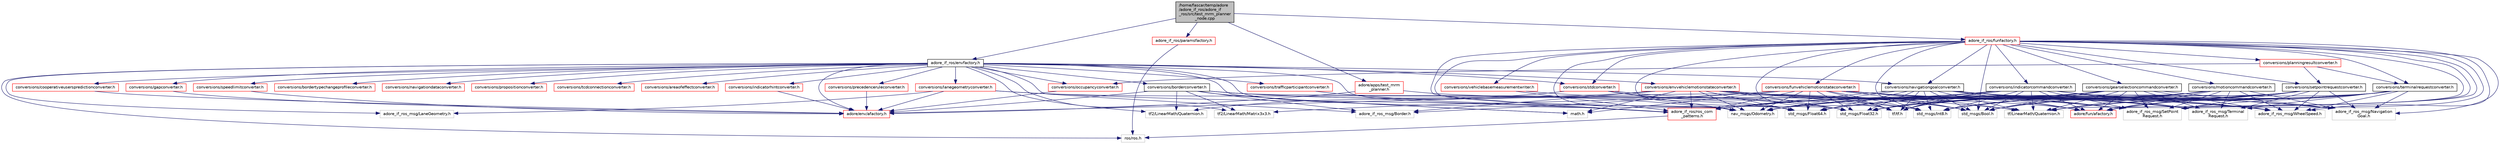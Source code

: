 digraph "/home/fascar/temp/adore/adore_if_ros/adore_if_ros/src/test_mrm_planner_node.cpp"
{
 // LATEX_PDF_SIZE
  edge [fontname="Helvetica",fontsize="10",labelfontname="Helvetica",labelfontsize="10"];
  node [fontname="Helvetica",fontsize="10",shape=record];
  Node1 [label="/home/fascar/temp/adore\l/adore_if_ros/adore_if\l_ros/src/test_mrm_planner\l_node.cpp",height=0.2,width=0.4,color="black", fillcolor="grey75", style="filled", fontcolor="black",tooltip=" "];
  Node1 -> Node2 [color="midnightblue",fontsize="10",style="solid",fontname="Helvetica"];
  Node2 [label="adore_if_ros/envfactory.h",height=0.2,width=0.4,color="black", fillcolor="white", style="filled",URL="$envfactory_8h.html",tooltip=" "];
  Node2 -> Node3 [color="midnightblue",fontsize="10",style="solid",fontname="Helvetica"];
  Node3 [label="math.h",height=0.2,width=0.4,color="grey75", fillcolor="white", style="filled",tooltip=" "];
  Node2 -> Node4 [color="midnightblue",fontsize="10",style="solid",fontname="Helvetica"];
  Node4 [label="ros/ros.h",height=0.2,width=0.4,color="grey75", fillcolor="white", style="filled",tooltip=" "];
  Node2 -> Node5 [color="midnightblue",fontsize="10",style="solid",fontname="Helvetica"];
  Node5 [label="adore/env/afactory.h",height=0.2,width=0.4,color="red", fillcolor="white", style="filled",URL="$env_2include_2adore_2env_2afactory_8h.html",tooltip=" "];
  Node2 -> Node85 [color="midnightblue",fontsize="10",style="solid",fontname="Helvetica"];
  Node85 [label="adore_if_ros/ros_com\l_patterns.h",height=0.2,width=0.4,color="red", fillcolor="white", style="filled",URL="$ros__com__patterns_8h.html",tooltip=" "];
  Node85 -> Node4 [color="midnightblue",fontsize="10",style="solid",fontname="Helvetica"];
  Node2 -> Node86 [color="midnightblue",fontsize="10",style="solid",fontname="Helvetica"];
  Node86 [label="adore_if_ros_msg/Border.h",height=0.2,width=0.4,color="grey75", fillcolor="white", style="filled",tooltip=" "];
  Node2 -> Node87 [color="midnightblue",fontsize="10",style="solid",fontname="Helvetica"];
  Node87 [label="adore_if_ros_msg/LaneGeometry.h",height=0.2,width=0.4,color="grey75", fillcolor="white", style="filled",tooltip=" "];
  Node2 -> Node88 [color="midnightblue",fontsize="10",style="solid",fontname="Helvetica"];
  Node88 [label="nav_msgs/Odometry.h",height=0.2,width=0.4,color="grey75", fillcolor="white", style="filled",tooltip=" "];
  Node2 -> Node89 [color="midnightblue",fontsize="10",style="solid",fontname="Helvetica"];
  Node89 [label="tf2/LinearMath/Quaternion.h",height=0.2,width=0.4,color="grey75", fillcolor="white", style="filled",tooltip=" "];
  Node2 -> Node90 [color="midnightblue",fontsize="10",style="solid",fontname="Helvetica"];
  Node90 [label="tf2/LinearMath/Matrix3x3.h",height=0.2,width=0.4,color="grey75", fillcolor="white", style="filled",tooltip=" "];
  Node2 -> Node91 [color="midnightblue",fontsize="10",style="solid",fontname="Helvetica"];
  Node91 [label="conversions/trafficparticipantconverter.h",height=0.2,width=0.4,color="red", fillcolor="white", style="filled",URL="$trafficparticipantconverter_8h.html",tooltip=" "];
  Node91 -> Node85 [color="midnightblue",fontsize="10",style="solid",fontname="Helvetica"];
  Node2 -> Node96 [color="midnightblue",fontsize="10",style="solid",fontname="Helvetica"];
  Node96 [label="conversions/borderconverter.h",height=0.2,width=0.4,color="black", fillcolor="white", style="filled",URL="$borderconverter_8h.html",tooltip=" "];
  Node96 -> Node97 [color="midnightblue",fontsize="10",style="solid",fontname="Helvetica"];
  Node97 [label="tf/tf.h",height=0.2,width=0.4,color="grey75", fillcolor="white", style="filled",tooltip=" "];
  Node96 -> Node98 [color="midnightblue",fontsize="10",style="solid",fontname="Helvetica"];
  Node98 [label="tf/LinearMath/Quaternion.h",height=0.2,width=0.4,color="grey75", fillcolor="white", style="filled",tooltip=" "];
  Node96 -> Node3 [color="midnightblue",fontsize="10",style="solid",fontname="Helvetica"];
  Node96 -> Node5 [color="midnightblue",fontsize="10",style="solid",fontname="Helvetica"];
  Node96 -> Node89 [color="midnightblue",fontsize="10",style="solid",fontname="Helvetica"];
  Node96 -> Node90 [color="midnightblue",fontsize="10",style="solid",fontname="Helvetica"];
  Node96 -> Node86 [color="midnightblue",fontsize="10",style="solid",fontname="Helvetica"];
  Node96 -> Node88 [color="midnightblue",fontsize="10",style="solid",fontname="Helvetica"];
  Node2 -> Node99 [color="midnightblue",fontsize="10",style="solid",fontname="Helvetica"];
  Node99 [label="conversions/bordertypechangeprofileconverter.h",height=0.2,width=0.4,color="red", fillcolor="white", style="filled",URL="$bordertypechangeprofileconverter_8h.html",tooltip=" "];
  Node2 -> Node101 [color="midnightblue",fontsize="10",style="solid",fontname="Helvetica"];
  Node101 [label="conversions/envvehiclemotionstateconverter.h",height=0.2,width=0.4,color="red", fillcolor="white", style="filled",URL="$envvehiclemotionstateconverter_8h.html",tooltip=" "];
  Node101 -> Node3 [color="midnightblue",fontsize="10",style="solid",fontname="Helvetica"];
  Node101 -> Node97 [color="midnightblue",fontsize="10",style="solid",fontname="Helvetica"];
  Node101 -> Node5 [color="midnightblue",fontsize="10",style="solid",fontname="Helvetica"];
  Node101 -> Node85 [color="midnightblue",fontsize="10",style="solid",fontname="Helvetica"];
  Node101 -> Node86 [color="midnightblue",fontsize="10",style="solid",fontname="Helvetica"];
  Node101 -> Node102 [color="midnightblue",fontsize="10",style="solid",fontname="Helvetica"];
  Node102 [label="adore_if_ros_msg/Navigation\lGoal.h",height=0.2,width=0.4,color="grey75", fillcolor="white", style="filled",tooltip=" "];
  Node101 -> Node103 [color="midnightblue",fontsize="10",style="solid",fontname="Helvetica"];
  Node103 [label="adore_if_ros_msg/SetPoint\lRequest.h",height=0.2,width=0.4,color="grey75", fillcolor="white", style="filled",tooltip=" "];
  Node101 -> Node104 [color="midnightblue",fontsize="10",style="solid",fontname="Helvetica"];
  Node104 [label="adore_if_ros_msg/Terminal\lRequest.h",height=0.2,width=0.4,color="grey75", fillcolor="white", style="filled",tooltip=" "];
  Node101 -> Node105 [color="midnightblue",fontsize="10",style="solid",fontname="Helvetica"];
  Node105 [label="adore_if_ros_msg/WheelSpeed.h",height=0.2,width=0.4,color="grey75", fillcolor="white", style="filled",tooltip=" "];
  Node101 -> Node106 [color="midnightblue",fontsize="10",style="solid",fontname="Helvetica"];
  Node106 [label="std_msgs/Float64.h",height=0.2,width=0.4,color="grey75", fillcolor="white", style="filled",tooltip=" "];
  Node101 -> Node107 [color="midnightblue",fontsize="10",style="solid",fontname="Helvetica"];
  Node107 [label="std_msgs/Float32.h",height=0.2,width=0.4,color="grey75", fillcolor="white", style="filled",tooltip=" "];
  Node101 -> Node108 [color="midnightblue",fontsize="10",style="solid",fontname="Helvetica"];
  Node108 [label="std_msgs/Int8.h",height=0.2,width=0.4,color="grey75", fillcolor="white", style="filled",tooltip=" "];
  Node101 -> Node109 [color="midnightblue",fontsize="10",style="solid",fontname="Helvetica"];
  Node109 [label="std_msgs/Bool.h",height=0.2,width=0.4,color="grey75", fillcolor="white", style="filled",tooltip=" "];
  Node101 -> Node88 [color="midnightblue",fontsize="10",style="solid",fontname="Helvetica"];
  Node2 -> Node110 [color="midnightblue",fontsize="10",style="solid",fontname="Helvetica"];
  Node110 [label="conversions/navigationdataconverter.h",height=0.2,width=0.4,color="red", fillcolor="white", style="filled",URL="$navigationdataconverter_8h.html",tooltip=" "];
  Node2 -> Node112 [color="midnightblue",fontsize="10",style="solid",fontname="Helvetica"];
  Node112 [label="conversions/navigationgoalconverter.h",height=0.2,width=0.4,color="black", fillcolor="white", style="filled",URL="$navigationgoalconverter_8h.html",tooltip=" "];
  Node112 -> Node113 [color="midnightblue",fontsize="10",style="solid",fontname="Helvetica"];
  Node113 [label="adore/fun/afactory.h",height=0.2,width=0.4,color="red", fillcolor="white", style="filled",URL="$fun_2include_2adore_2fun_2afactory_8h.html",tooltip=" "];
  Node112 -> Node85 [color="midnightblue",fontsize="10",style="solid",fontname="Helvetica"];
  Node112 -> Node102 [color="midnightblue",fontsize="10",style="solid",fontname="Helvetica"];
  Node112 -> Node103 [color="midnightblue",fontsize="10",style="solid",fontname="Helvetica"];
  Node112 -> Node104 [color="midnightblue",fontsize="10",style="solid",fontname="Helvetica"];
  Node112 -> Node105 [color="midnightblue",fontsize="10",style="solid",fontname="Helvetica"];
  Node112 -> Node97 [color="midnightblue",fontsize="10",style="solid",fontname="Helvetica"];
  Node112 -> Node98 [color="midnightblue",fontsize="10",style="solid",fontname="Helvetica"];
  Node112 -> Node106 [color="midnightblue",fontsize="10",style="solid",fontname="Helvetica"];
  Node112 -> Node107 [color="midnightblue",fontsize="10",style="solid",fontname="Helvetica"];
  Node112 -> Node108 [color="midnightblue",fontsize="10",style="solid",fontname="Helvetica"];
  Node112 -> Node109 [color="midnightblue",fontsize="10",style="solid",fontname="Helvetica"];
  Node112 -> Node88 [color="midnightblue",fontsize="10",style="solid",fontname="Helvetica"];
  Node2 -> Node132 [color="midnightblue",fontsize="10",style="solid",fontname="Helvetica"];
  Node132 [label="conversions/precedenceruleconverter.h",height=0.2,width=0.4,color="red", fillcolor="white", style="filled",URL="$precedenceruleconverter_8h.html",tooltip=" "];
  Node132 -> Node5 [color="midnightblue",fontsize="10",style="solid",fontname="Helvetica"];
  Node2 -> Node134 [color="midnightblue",fontsize="10",style="solid",fontname="Helvetica"];
  Node134 [label="conversions/propositionconverter.h",height=0.2,width=0.4,color="red", fillcolor="white", style="filled",URL="$propositionconverter_8h.html",tooltip=" "];
  Node2 -> Node136 [color="midnightblue",fontsize="10",style="solid",fontname="Helvetica"];
  Node136 [label="conversions/tcdconnectionconverter.h",height=0.2,width=0.4,color="red", fillcolor="white", style="filled",URL="$tcdconnectionconverter_8h.html",tooltip=" "];
  Node2 -> Node138 [color="midnightblue",fontsize="10",style="solid",fontname="Helvetica"];
  Node138 [label="conversions/occupancyconverter.h",height=0.2,width=0.4,color="red", fillcolor="white", style="filled",URL="$occupancyconverter_8h.html",tooltip=" "];
  Node138 -> Node5 [color="midnightblue",fontsize="10",style="solid",fontname="Helvetica"];
  Node2 -> Node140 [color="midnightblue",fontsize="10",style="solid",fontname="Helvetica"];
  Node140 [label="conversions/lanegeometryconverter.h",height=0.2,width=0.4,color="red", fillcolor="white", style="filled",URL="$lanegeometryconverter_8h.html",tooltip=" "];
  Node140 -> Node5 [color="midnightblue",fontsize="10",style="solid",fontname="Helvetica"];
  Node140 -> Node85 [color="midnightblue",fontsize="10",style="solid",fontname="Helvetica"];
  Node140 -> Node87 [color="midnightblue",fontsize="10",style="solid",fontname="Helvetica"];
  Node140 -> Node106 [color="midnightblue",fontsize="10",style="solid",fontname="Helvetica"];
  Node2 -> Node151 [color="midnightblue",fontsize="10",style="solid",fontname="Helvetica"];
  Node151 [label="conversions/speedlimitconverter.h",height=0.2,width=0.4,color="red", fillcolor="white", style="filled",URL="$speedlimitconverter_8h.html",tooltip=" "];
  Node151 -> Node5 [color="midnightblue",fontsize="10",style="solid",fontname="Helvetica"];
  Node2 -> Node154 [color="midnightblue",fontsize="10",style="solid",fontname="Helvetica"];
  Node154 [label="conversions/areaofeffectconverter.h",height=0.2,width=0.4,color="red", fillcolor="white", style="filled",URL="$areaofeffectconverter_8h.html",tooltip=" "];
  Node2 -> Node156 [color="midnightblue",fontsize="10",style="solid",fontname="Helvetica"];
  Node156 [label="conversions/cooperativeuserspredictionconverter.h",height=0.2,width=0.4,color="red", fillcolor="white", style="filled",URL="$cooperativeuserspredictionconverter_8h.html",tooltip=" "];
  Node156 -> Node5 [color="midnightblue",fontsize="10",style="solid",fontname="Helvetica"];
  Node2 -> Node158 [color="midnightblue",fontsize="10",style="solid",fontname="Helvetica"];
  Node158 [label="conversions/gapconverter.h",height=0.2,width=0.4,color="red", fillcolor="white", style="filled",URL="$gapconverter_8h.html",tooltip=" "];
  Node158 -> Node5 [color="midnightblue",fontsize="10",style="solid",fontname="Helvetica"];
  Node2 -> Node160 [color="midnightblue",fontsize="10",style="solid",fontname="Helvetica"];
  Node160 [label="conversions/stdconverter.h",height=0.2,width=0.4,color="red", fillcolor="white", style="filled",URL="$stdconverter_8h.html",tooltip=" "];
  Node160 -> Node107 [color="midnightblue",fontsize="10",style="solid",fontname="Helvetica"];
  Node160 -> Node106 [color="midnightblue",fontsize="10",style="solid",fontname="Helvetica"];
  Node160 -> Node108 [color="midnightblue",fontsize="10",style="solid",fontname="Helvetica"];
  Node160 -> Node109 [color="midnightblue",fontsize="10",style="solid",fontname="Helvetica"];
  Node160 -> Node88 [color="midnightblue",fontsize="10",style="solid",fontname="Helvetica"];
  Node160 -> Node89 [color="midnightblue",fontsize="10",style="solid",fontname="Helvetica"];
  Node2 -> Node165 [color="midnightblue",fontsize="10",style="solid",fontname="Helvetica"];
  Node165 [label="conversions/indicatorhintconverter.h",height=0.2,width=0.4,color="red", fillcolor="white", style="filled",URL="$indicatorhintconverter_8h.html",tooltip=" "];
  Node165 -> Node5 [color="midnightblue",fontsize="10",style="solid",fontname="Helvetica"];
  Node1 -> Node167 [color="midnightblue",fontsize="10",style="solid",fontname="Helvetica"];
  Node167 [label="adore_if_ros/funfactory.h",height=0.2,width=0.4,color="red", fillcolor="white", style="filled",URL="$funfactory_8h.html",tooltip=" "];
  Node167 -> Node113 [color="midnightblue",fontsize="10",style="solid",fontname="Helvetica"];
  Node167 -> Node85 [color="midnightblue",fontsize="10",style="solid",fontname="Helvetica"];
  Node167 -> Node102 [color="midnightblue",fontsize="10",style="solid",fontname="Helvetica"];
  Node167 -> Node103 [color="midnightblue",fontsize="10",style="solid",fontname="Helvetica"];
  Node167 -> Node104 [color="midnightblue",fontsize="10",style="solid",fontname="Helvetica"];
  Node167 -> Node105 [color="midnightblue",fontsize="10",style="solid",fontname="Helvetica"];
  Node167 -> Node97 [color="midnightblue",fontsize="10",style="solid",fontname="Helvetica"];
  Node167 -> Node98 [color="midnightblue",fontsize="10",style="solid",fontname="Helvetica"];
  Node167 -> Node106 [color="midnightblue",fontsize="10",style="solid",fontname="Helvetica"];
  Node167 -> Node107 [color="midnightblue",fontsize="10",style="solid",fontname="Helvetica"];
  Node167 -> Node108 [color="midnightblue",fontsize="10",style="solid",fontname="Helvetica"];
  Node167 -> Node109 [color="midnightblue",fontsize="10",style="solid",fontname="Helvetica"];
  Node167 -> Node88 [color="midnightblue",fontsize="10",style="solid",fontname="Helvetica"];
  Node167 -> Node112 [color="midnightblue",fontsize="10",style="solid",fontname="Helvetica"];
  Node167 -> Node168 [color="midnightblue",fontsize="10",style="solid",fontname="Helvetica"];
  Node168 [label="conversions/setpointrequestconverter.h",height=0.2,width=0.4,color="black", fillcolor="white", style="filled",URL="$setpointrequestconverter_8h.html",tooltip=" "];
  Node168 -> Node113 [color="midnightblue",fontsize="10",style="solid",fontname="Helvetica"];
  Node168 -> Node85 [color="midnightblue",fontsize="10",style="solid",fontname="Helvetica"];
  Node168 -> Node102 [color="midnightblue",fontsize="10",style="solid",fontname="Helvetica"];
  Node168 -> Node103 [color="midnightblue",fontsize="10",style="solid",fontname="Helvetica"];
  Node168 -> Node104 [color="midnightblue",fontsize="10",style="solid",fontname="Helvetica"];
  Node168 -> Node105 [color="midnightblue",fontsize="10",style="solid",fontname="Helvetica"];
  Node168 -> Node97 [color="midnightblue",fontsize="10",style="solid",fontname="Helvetica"];
  Node168 -> Node98 [color="midnightblue",fontsize="10",style="solid",fontname="Helvetica"];
  Node168 -> Node106 [color="midnightblue",fontsize="10",style="solid",fontname="Helvetica"];
  Node168 -> Node107 [color="midnightblue",fontsize="10",style="solid",fontname="Helvetica"];
  Node168 -> Node108 [color="midnightblue",fontsize="10",style="solid",fontname="Helvetica"];
  Node168 -> Node109 [color="midnightblue",fontsize="10",style="solid",fontname="Helvetica"];
  Node168 -> Node88 [color="midnightblue",fontsize="10",style="solid",fontname="Helvetica"];
  Node167 -> Node169 [color="midnightblue",fontsize="10",style="solid",fontname="Helvetica"];
  Node169 [label="conversions/terminalrequestconverter.h",height=0.2,width=0.4,color="black", fillcolor="white", style="filled",URL="$terminalrequestconverter_8h.html",tooltip=" "];
  Node169 -> Node113 [color="midnightblue",fontsize="10",style="solid",fontname="Helvetica"];
  Node169 -> Node85 [color="midnightblue",fontsize="10",style="solid",fontname="Helvetica"];
  Node169 -> Node102 [color="midnightblue",fontsize="10",style="solid",fontname="Helvetica"];
  Node169 -> Node103 [color="midnightblue",fontsize="10",style="solid",fontname="Helvetica"];
  Node169 -> Node104 [color="midnightblue",fontsize="10",style="solid",fontname="Helvetica"];
  Node169 -> Node105 [color="midnightblue",fontsize="10",style="solid",fontname="Helvetica"];
  Node169 -> Node97 [color="midnightblue",fontsize="10",style="solid",fontname="Helvetica"];
  Node169 -> Node98 [color="midnightblue",fontsize="10",style="solid",fontname="Helvetica"];
  Node169 -> Node106 [color="midnightblue",fontsize="10",style="solid",fontname="Helvetica"];
  Node169 -> Node107 [color="midnightblue",fontsize="10",style="solid",fontname="Helvetica"];
  Node169 -> Node108 [color="midnightblue",fontsize="10",style="solid",fontname="Helvetica"];
  Node169 -> Node109 [color="midnightblue",fontsize="10",style="solid",fontname="Helvetica"];
  Node169 -> Node88 [color="midnightblue",fontsize="10",style="solid",fontname="Helvetica"];
  Node167 -> Node170 [color="midnightblue",fontsize="10",style="solid",fontname="Helvetica"];
  Node170 [label="conversions/gearselectioncommandconverter.h",height=0.2,width=0.4,color="black", fillcolor="white", style="filled",URL="$gearselectioncommandconverter_8h.html",tooltip=" "];
  Node170 -> Node113 [color="midnightblue",fontsize="10",style="solid",fontname="Helvetica"];
  Node170 -> Node85 [color="midnightblue",fontsize="10",style="solid",fontname="Helvetica"];
  Node170 -> Node102 [color="midnightblue",fontsize="10",style="solid",fontname="Helvetica"];
  Node170 -> Node103 [color="midnightblue",fontsize="10",style="solid",fontname="Helvetica"];
  Node170 -> Node104 [color="midnightblue",fontsize="10",style="solid",fontname="Helvetica"];
  Node170 -> Node105 [color="midnightblue",fontsize="10",style="solid",fontname="Helvetica"];
  Node170 -> Node97 [color="midnightblue",fontsize="10",style="solid",fontname="Helvetica"];
  Node170 -> Node98 [color="midnightblue",fontsize="10",style="solid",fontname="Helvetica"];
  Node170 -> Node106 [color="midnightblue",fontsize="10",style="solid",fontname="Helvetica"];
  Node170 -> Node107 [color="midnightblue",fontsize="10",style="solid",fontname="Helvetica"];
  Node170 -> Node108 [color="midnightblue",fontsize="10",style="solid",fontname="Helvetica"];
  Node170 -> Node109 [color="midnightblue",fontsize="10",style="solid",fontname="Helvetica"];
  Node170 -> Node88 [color="midnightblue",fontsize="10",style="solid",fontname="Helvetica"];
  Node167 -> Node171 [color="midnightblue",fontsize="10",style="solid",fontname="Helvetica"];
  Node171 [label="conversions/motioncommandconverter.h",height=0.2,width=0.4,color="black", fillcolor="white", style="filled",URL="$motioncommandconverter_8h.html",tooltip=" "];
  Node171 -> Node113 [color="midnightblue",fontsize="10",style="solid",fontname="Helvetica"];
  Node171 -> Node85 [color="midnightblue",fontsize="10",style="solid",fontname="Helvetica"];
  Node171 -> Node102 [color="midnightblue",fontsize="10",style="solid",fontname="Helvetica"];
  Node171 -> Node103 [color="midnightblue",fontsize="10",style="solid",fontname="Helvetica"];
  Node171 -> Node104 [color="midnightblue",fontsize="10",style="solid",fontname="Helvetica"];
  Node171 -> Node105 [color="midnightblue",fontsize="10",style="solid",fontname="Helvetica"];
  Node171 -> Node97 [color="midnightblue",fontsize="10",style="solid",fontname="Helvetica"];
  Node171 -> Node98 [color="midnightblue",fontsize="10",style="solid",fontname="Helvetica"];
  Node171 -> Node106 [color="midnightblue",fontsize="10",style="solid",fontname="Helvetica"];
  Node171 -> Node107 [color="midnightblue",fontsize="10",style="solid",fontname="Helvetica"];
  Node171 -> Node108 [color="midnightblue",fontsize="10",style="solid",fontname="Helvetica"];
  Node171 -> Node109 [color="midnightblue",fontsize="10",style="solid",fontname="Helvetica"];
  Node171 -> Node88 [color="midnightblue",fontsize="10",style="solid",fontname="Helvetica"];
  Node167 -> Node172 [color="midnightblue",fontsize="10",style="solid",fontname="Helvetica"];
  Node172 [label="conversions/funvehiclemotionstateconverter.h",height=0.2,width=0.4,color="red", fillcolor="white", style="filled",URL="$funvehiclemotionstateconverter_8h.html",tooltip=" "];
  Node172 -> Node3 [color="midnightblue",fontsize="10",style="solid",fontname="Helvetica"];
  Node172 -> Node97 [color="midnightblue",fontsize="10",style="solid",fontname="Helvetica"];
  Node172 -> Node98 [color="midnightblue",fontsize="10",style="solid",fontname="Helvetica"];
  Node172 -> Node90 [color="midnightblue",fontsize="10",style="solid",fontname="Helvetica"];
  Node172 -> Node113 [color="midnightblue",fontsize="10",style="solid",fontname="Helvetica"];
  Node172 -> Node85 [color="midnightblue",fontsize="10",style="solid",fontname="Helvetica"];
  Node172 -> Node86 [color="midnightblue",fontsize="10",style="solid",fontname="Helvetica"];
  Node172 -> Node102 [color="midnightblue",fontsize="10",style="solid",fontname="Helvetica"];
  Node172 -> Node103 [color="midnightblue",fontsize="10",style="solid",fontname="Helvetica"];
  Node172 -> Node104 [color="midnightblue",fontsize="10",style="solid",fontname="Helvetica"];
  Node172 -> Node105 [color="midnightblue",fontsize="10",style="solid",fontname="Helvetica"];
  Node172 -> Node106 [color="midnightblue",fontsize="10",style="solid",fontname="Helvetica"];
  Node172 -> Node107 [color="midnightblue",fontsize="10",style="solid",fontname="Helvetica"];
  Node172 -> Node108 [color="midnightblue",fontsize="10",style="solid",fontname="Helvetica"];
  Node172 -> Node109 [color="midnightblue",fontsize="10",style="solid",fontname="Helvetica"];
  Node172 -> Node88 [color="midnightblue",fontsize="10",style="solid",fontname="Helvetica"];
  Node167 -> Node194 [color="midnightblue",fontsize="10",style="solid",fontname="Helvetica"];
  Node194 [label="conversions/indicatorcommandconverter.h",height=0.2,width=0.4,color="black", fillcolor="white", style="filled",URL="$indicatorcommandconverter_8h.html",tooltip=" "];
  Node194 -> Node113 [color="midnightblue",fontsize="10",style="solid",fontname="Helvetica"];
  Node194 -> Node85 [color="midnightblue",fontsize="10",style="solid",fontname="Helvetica"];
  Node194 -> Node102 [color="midnightblue",fontsize="10",style="solid",fontname="Helvetica"];
  Node194 -> Node103 [color="midnightblue",fontsize="10",style="solid",fontname="Helvetica"];
  Node194 -> Node104 [color="midnightblue",fontsize="10",style="solid",fontname="Helvetica"];
  Node194 -> Node105 [color="midnightblue",fontsize="10",style="solid",fontname="Helvetica"];
  Node194 -> Node97 [color="midnightblue",fontsize="10",style="solid",fontname="Helvetica"];
  Node194 -> Node98 [color="midnightblue",fontsize="10",style="solid",fontname="Helvetica"];
  Node194 -> Node106 [color="midnightblue",fontsize="10",style="solid",fontname="Helvetica"];
  Node194 -> Node107 [color="midnightblue",fontsize="10",style="solid",fontname="Helvetica"];
  Node194 -> Node108 [color="midnightblue",fontsize="10",style="solid",fontname="Helvetica"];
  Node194 -> Node109 [color="midnightblue",fontsize="10",style="solid",fontname="Helvetica"];
  Node194 -> Node88 [color="midnightblue",fontsize="10",style="solid",fontname="Helvetica"];
  Node167 -> Node195 [color="midnightblue",fontsize="10",style="solid",fontname="Helvetica"];
  Node195 [label="conversions/vehiclebasemeasurementwriter.h",height=0.2,width=0.4,color="red", fillcolor="white", style="filled",URL="$vehiclebasemeasurementwriter_8h.html",tooltip=" "];
  Node195 -> Node85 [color="midnightblue",fontsize="10",style="solid",fontname="Helvetica"];
  Node195 -> Node107 [color="midnightblue",fontsize="10",style="solid",fontname="Helvetica"];
  Node167 -> Node197 [color="midnightblue",fontsize="10",style="solid",fontname="Helvetica"];
  Node197 [label="conversions/planningresultconverter.h",height=0.2,width=0.4,color="red", fillcolor="white", style="filled",URL="$planningresultconverter_8h.html",tooltip=" "];
  Node197 -> Node168 [color="midnightblue",fontsize="10",style="solid",fontname="Helvetica"];
  Node197 -> Node169 [color="midnightblue",fontsize="10",style="solid",fontname="Helvetica"];
  Node197 -> Node138 [color="midnightblue",fontsize="10",style="solid",fontname="Helvetica"];
  Node167 -> Node160 [color="midnightblue",fontsize="10",style="solid",fontname="Helvetica"];
  Node1 -> Node205 [color="midnightblue",fontsize="10",style="solid",fontname="Helvetica"];
  Node205 [label="adore_if_ros/paramsfactory.h",height=0.2,width=0.4,color="red", fillcolor="white", style="filled",URL="$paramsfactory_8h.html",tooltip=" "];
  Node205 -> Node4 [color="midnightblue",fontsize="10",style="solid",fontname="Helvetica"];
  Node1 -> Node227 [color="midnightblue",fontsize="10",style="solid",fontname="Helvetica"];
  Node227 [label="adore/apps/test_mrm\l_planner.h",height=0.2,width=0.4,color="red", fillcolor="white", style="filled",URL="$test__mrm__planner_8h.html",tooltip=" "];
  Node227 -> Node113 [color="midnightblue",fontsize="10",style="solid",fontname="Helvetica"];
  Node227 -> Node5 [color="midnightblue",fontsize="10",style="solid",fontname="Helvetica"];
}
